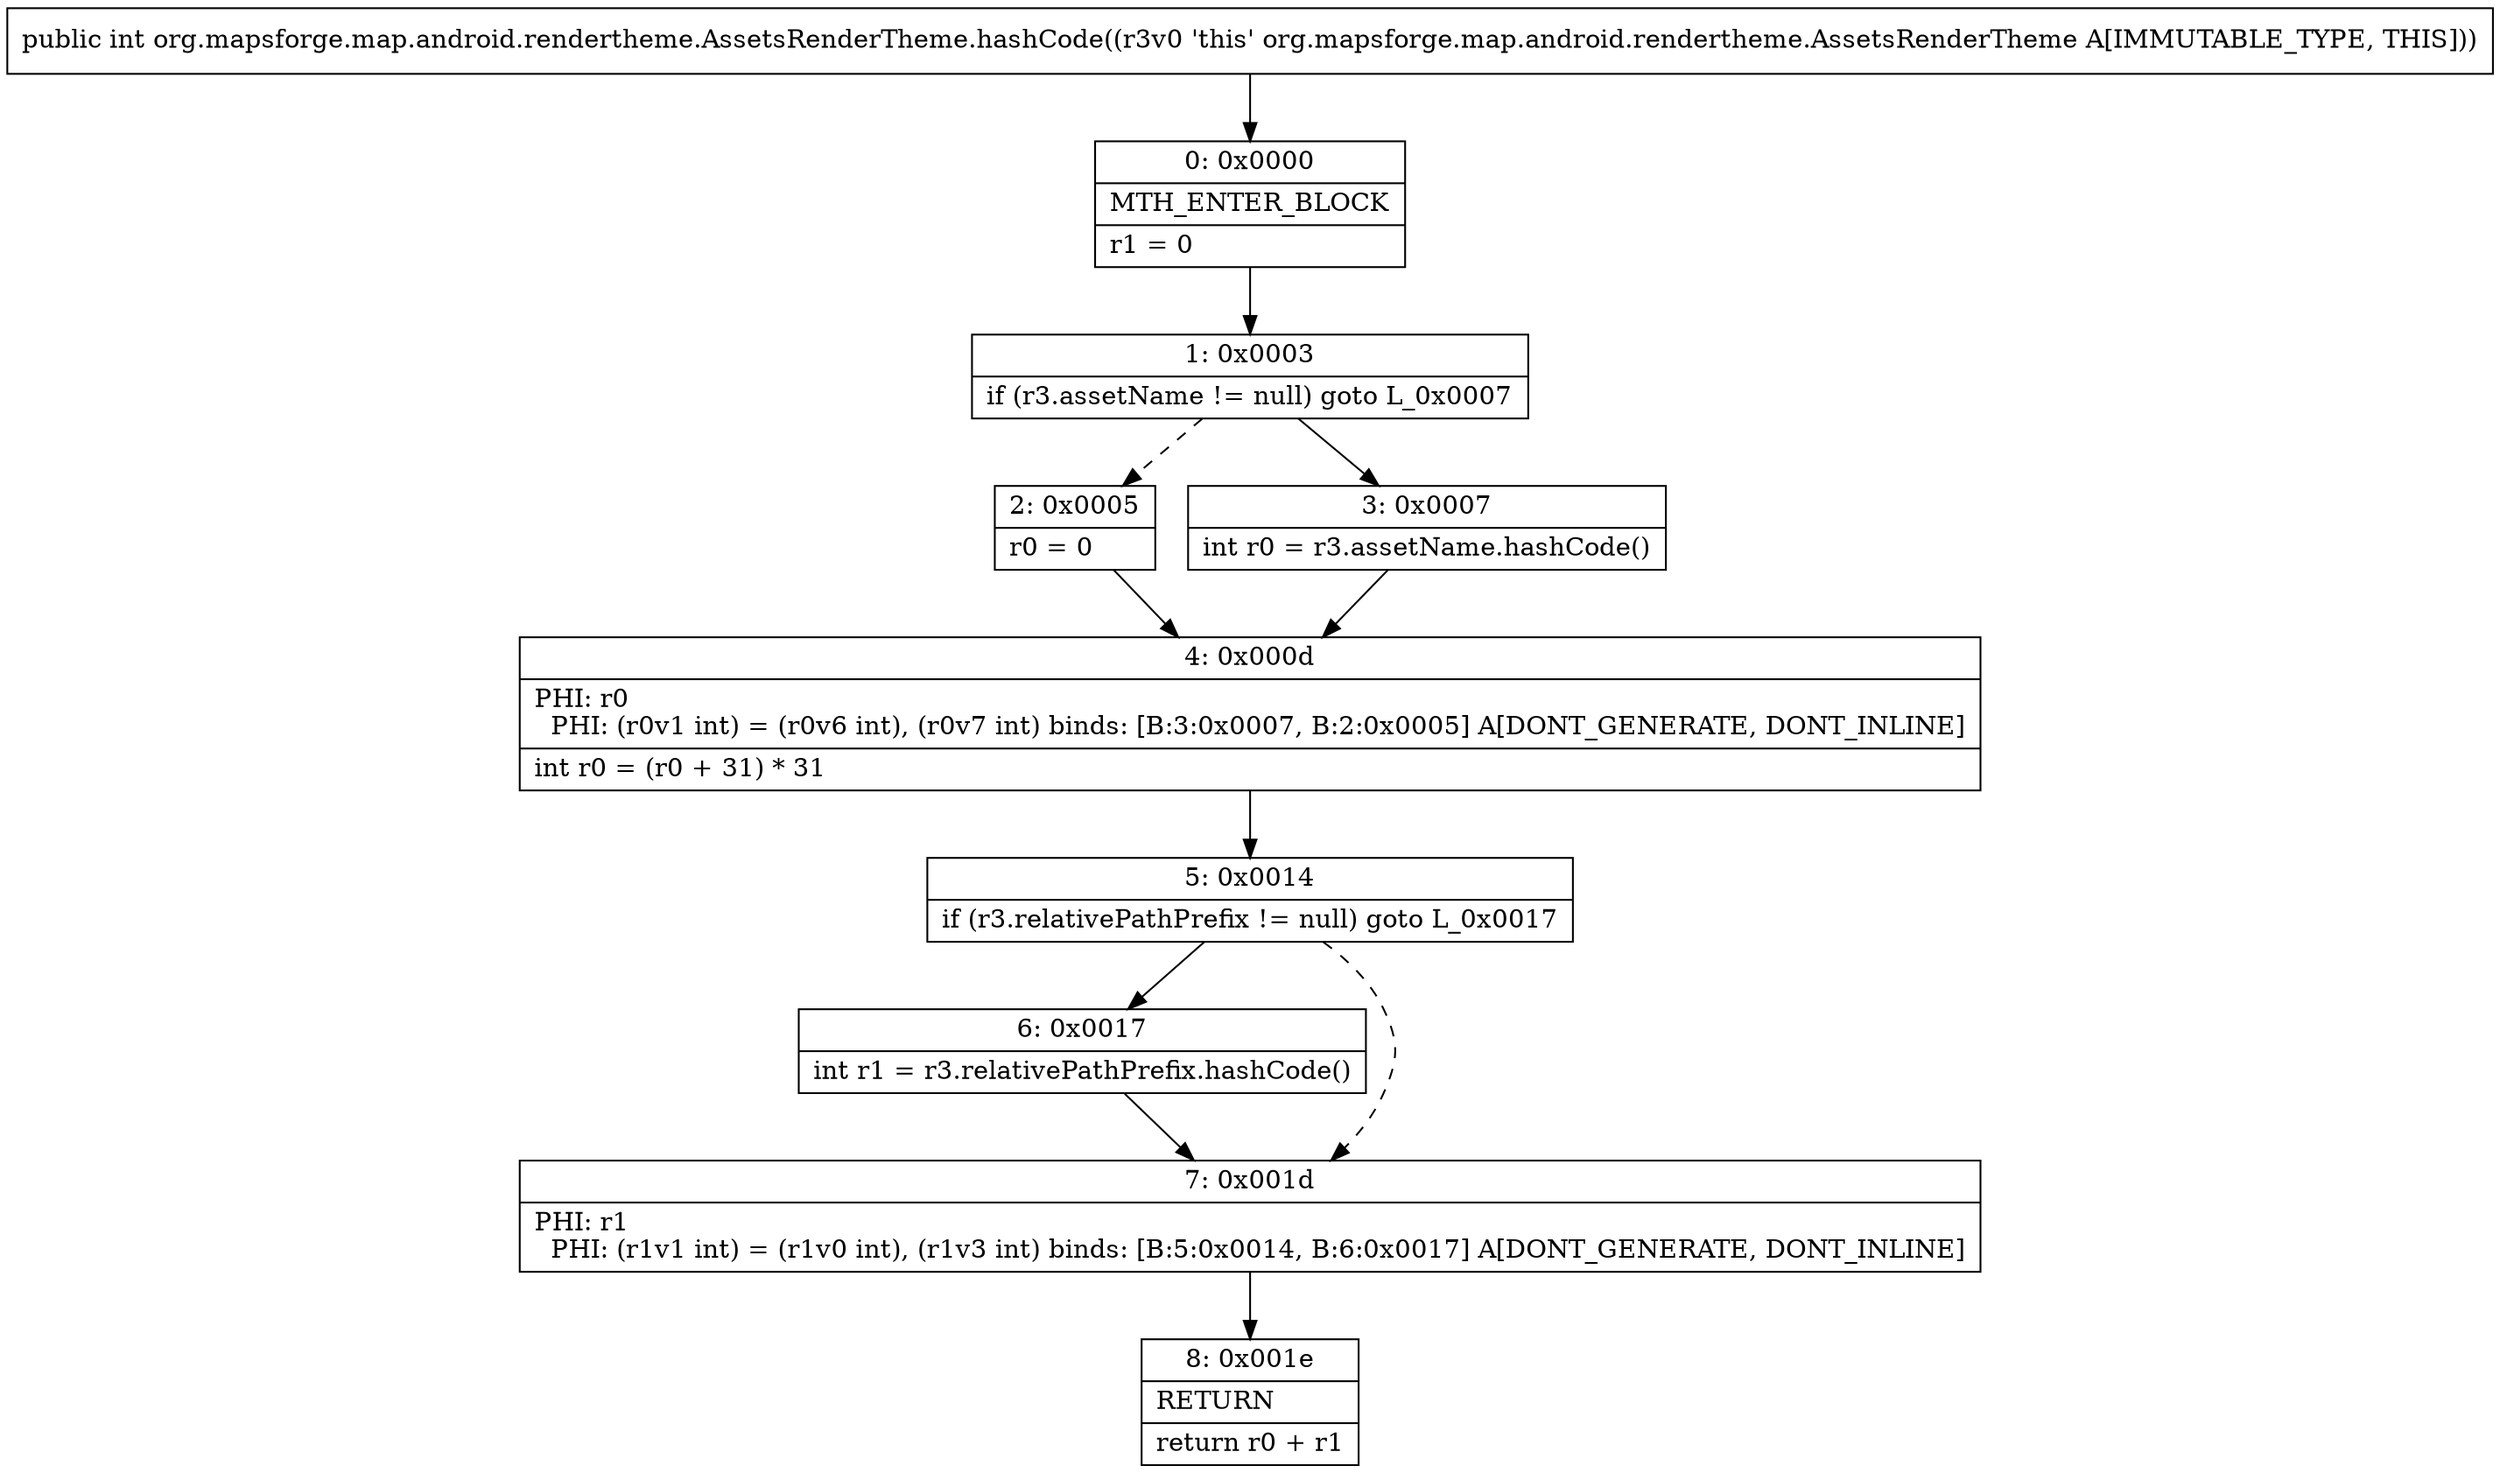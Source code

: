 digraph "CFG fororg.mapsforge.map.android.rendertheme.AssetsRenderTheme.hashCode()I" {
Node_0 [shape=record,label="{0\:\ 0x0000|MTH_ENTER_BLOCK\l|r1 = 0\l}"];
Node_1 [shape=record,label="{1\:\ 0x0003|if (r3.assetName != null) goto L_0x0007\l}"];
Node_2 [shape=record,label="{2\:\ 0x0005|r0 = 0\l}"];
Node_3 [shape=record,label="{3\:\ 0x0007|int r0 = r3.assetName.hashCode()\l}"];
Node_4 [shape=record,label="{4\:\ 0x000d|PHI: r0 \l  PHI: (r0v1 int) = (r0v6 int), (r0v7 int) binds: [B:3:0x0007, B:2:0x0005] A[DONT_GENERATE, DONT_INLINE]\l|int r0 = (r0 + 31) * 31\l}"];
Node_5 [shape=record,label="{5\:\ 0x0014|if (r3.relativePathPrefix != null) goto L_0x0017\l}"];
Node_6 [shape=record,label="{6\:\ 0x0017|int r1 = r3.relativePathPrefix.hashCode()\l}"];
Node_7 [shape=record,label="{7\:\ 0x001d|PHI: r1 \l  PHI: (r1v1 int) = (r1v0 int), (r1v3 int) binds: [B:5:0x0014, B:6:0x0017] A[DONT_GENERATE, DONT_INLINE]\l}"];
Node_8 [shape=record,label="{8\:\ 0x001e|RETURN\l|return r0 + r1\l}"];
MethodNode[shape=record,label="{public int org.mapsforge.map.android.rendertheme.AssetsRenderTheme.hashCode((r3v0 'this' org.mapsforge.map.android.rendertheme.AssetsRenderTheme A[IMMUTABLE_TYPE, THIS])) }"];
MethodNode -> Node_0;
Node_0 -> Node_1;
Node_1 -> Node_2[style=dashed];
Node_1 -> Node_3;
Node_2 -> Node_4;
Node_3 -> Node_4;
Node_4 -> Node_5;
Node_5 -> Node_6;
Node_5 -> Node_7[style=dashed];
Node_6 -> Node_7;
Node_7 -> Node_8;
}


